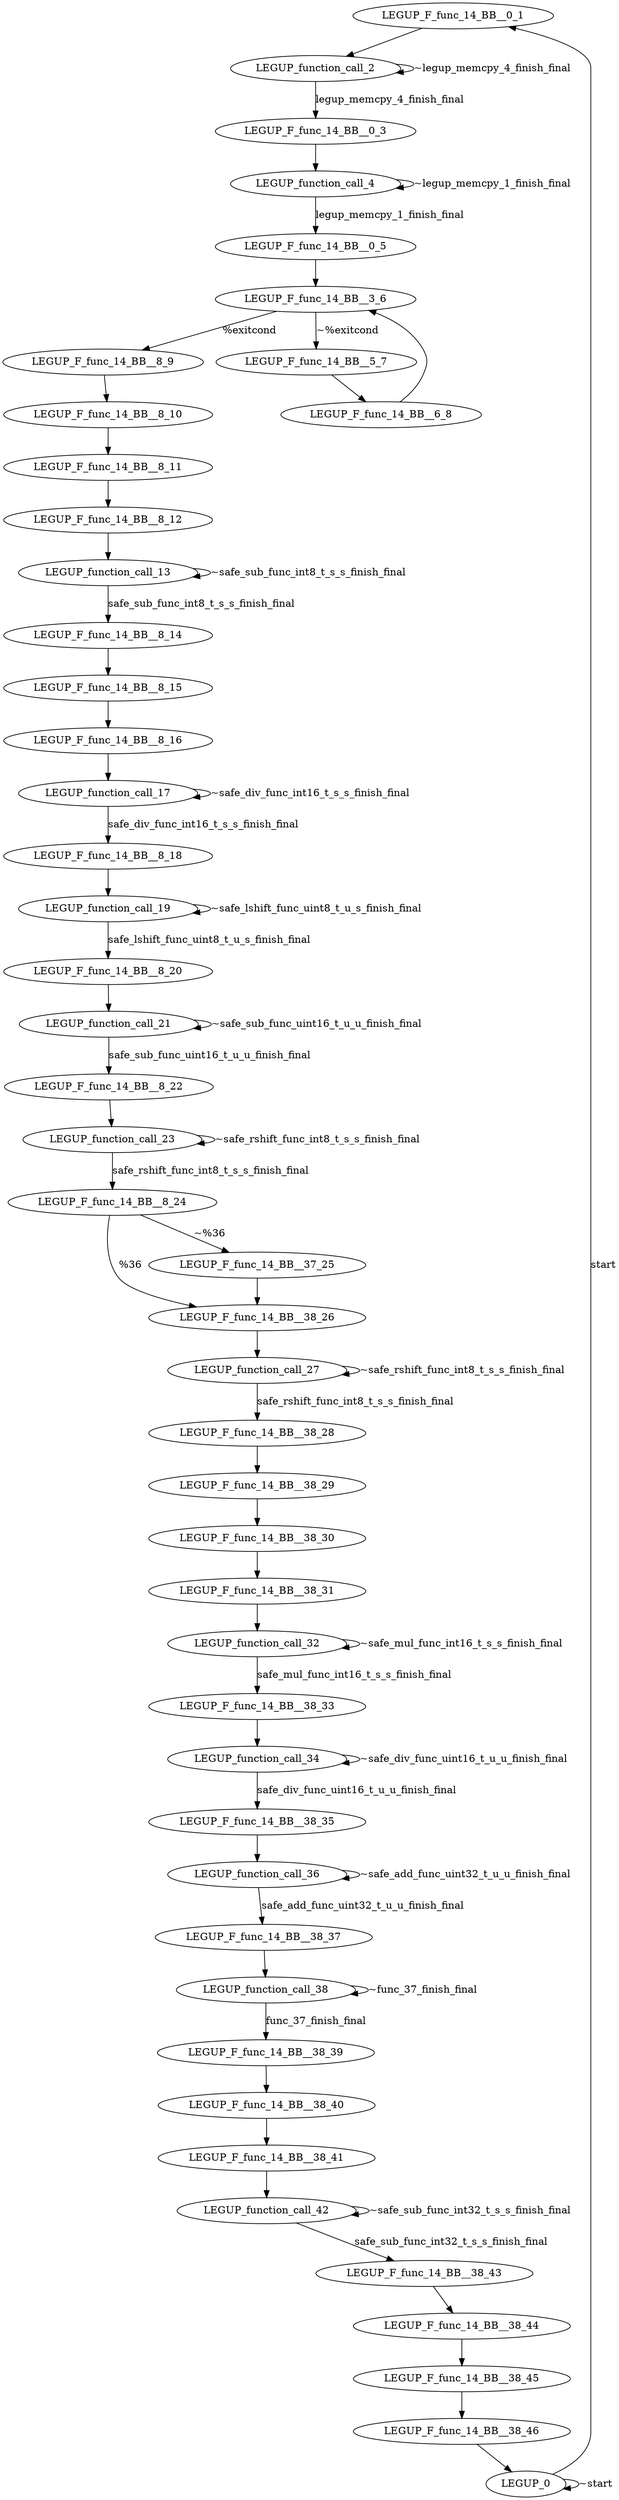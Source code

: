 digraph {
Node0x2d8cef0[label="LEGUP_F_func_14_BB__0_1"];
Node0x2d8cd50[label="LEGUP_0"];
Node0x2d8cd50 -> Node0x2d8cef0[label="start"];
Node0x2d8cd50 -> Node0x2d8cd50[label="~start"];
Node0x3244a00[label="LEGUP_function_call_2"];
Node0x2d8cef0 -> Node0x3244a00;
Node0x2d8d9f0[label="LEGUP_F_func_14_BB__0_3"];
Node0x3244a00 -> Node0x2d8d9f0[label="legup_memcpy_4_finish_final"];
Node0x3244a00 -> Node0x3244a00[label="~legup_memcpy_4_finish_final"];
Node0x324ba00[label="LEGUP_function_call_4"];
Node0x2d8d9f0 -> Node0x324ba00;
Node0x2d8db30[label="LEGUP_F_func_14_BB__0_5"];
Node0x324ba00 -> Node0x2d8db30[label="legup_memcpy_1_finish_final"];
Node0x324ba00 -> Node0x324ba00[label="~legup_memcpy_1_finish_final"];
Node0x2d8d070[label="LEGUP_F_func_14_BB__3_6"];
Node0x2d8db30 -> Node0x2d8d070;
Node0x2d8d4f0[label="LEGUP_F_func_14_BB__8_9"];
Node0x2d8d070 -> Node0x2d8d4f0[label="%exitcond"];
Node0x2d8d1f0[label="LEGUP_F_func_14_BB__5_7"];
Node0x2d8d070 -> Node0x2d8d1f0[label="~%exitcond"];
Node0x2d8d370[label="LEGUP_F_func_14_BB__6_8"];
Node0x2d8d1f0 -> Node0x2d8d370;
Node0x2d8d370 -> Node0x2d8d070;
Node0x2d8b200[label="LEGUP_F_func_14_BB__8_10"];
Node0x2d8d4f0 -> Node0x2d8b200;
Node0x2d8b2d0[label="LEGUP_F_func_14_BB__8_11"];
Node0x2d8b200 -> Node0x2d8b2d0;
Node0x2d8b3a0[label="LEGUP_F_func_14_BB__8_12"];
Node0x2d8b2d0 -> Node0x2d8b3a0;
Node0x3252a30[label="LEGUP_function_call_13"];
Node0x2d8b3a0 -> Node0x3252a30;
Node0x2d8b470[label="LEGUP_F_func_14_BB__8_14"];
Node0x3252a30 -> Node0x2d8b470[label="safe_sub_func_int8_t_s_s_finish_final"];
Node0x3252a30 -> Node0x3252a30[label="~safe_sub_func_int8_t_s_s_finish_final"];
Node0x2d8b540[label="LEGUP_F_func_14_BB__8_15"];
Node0x2d8b470 -> Node0x2d8b540;
Node0x2d8b610[label="LEGUP_F_func_14_BB__8_16"];
Node0x2d8b540 -> Node0x2d8b610;
Node0x3259990[label="LEGUP_function_call_17"];
Node0x2d8b610 -> Node0x3259990;
Node0x2d8b710[label="LEGUP_F_func_14_BB__8_18"];
Node0x3259990 -> Node0x2d8b710[label="safe_div_func_int16_t_s_s_finish_final"];
Node0x3259990 -> Node0x3259990[label="~safe_div_func_int16_t_s_s_finish_final"];
Node0x32603f0[label="LEGUP_function_call_19"];
Node0x2d8b710 -> Node0x32603f0;
Node0x2d8b810[label="LEGUP_F_func_14_BB__8_20"];
Node0x32603f0 -> Node0x2d8b810[label="safe_lshift_func_uint8_t_u_s_finish_final"];
Node0x32603f0 -> Node0x32603f0[label="~safe_lshift_func_uint8_t_u_s_finish_final"];
Node0x32677f0[label="LEGUP_function_call_21"];
Node0x2d8b810 -> Node0x32677f0;
Node0x2d8b910[label="LEGUP_F_func_14_BB__8_22"];
Node0x32677f0 -> Node0x2d8b910[label="safe_sub_func_uint16_t_u_u_finish_final"];
Node0x32677f0 -> Node0x32677f0[label="~safe_sub_func_uint16_t_u_u_finish_final"];
Node0x326e1e0[label="LEGUP_function_call_23"];
Node0x2d8b910 -> Node0x326e1e0;
Node0x2d8ba50[label="LEGUP_F_func_14_BB__8_24"];
Node0x326e1e0 -> Node0x2d8ba50[label="safe_rshift_func_int8_t_s_s_finish_final"];
Node0x326e1e0 -> Node0x326e1e0[label="~safe_rshift_func_int8_t_s_s_finish_final"];
Node0x2d8d7f0[label="LEGUP_F_func_14_BB__38_26"];
Node0x2d8ba50 -> Node0x2d8d7f0[label="%36"];
Node0x2d8d670[label="LEGUP_F_func_14_BB__37_25"];
Node0x2d8ba50 -> Node0x2d8d670[label="~%36"];
Node0x2d8d670 -> Node0x2d8d7f0;
Node0x3275550[label="LEGUP_function_call_27"];
Node0x2d8d7f0 -> Node0x3275550;
Node0x2d8c250[label="LEGUP_F_func_14_BB__38_28"];
Node0x3275550 -> Node0x2d8c250[label="safe_rshift_func_int8_t_s_s_finish_final"];
Node0x3275550 -> Node0x3275550[label="~safe_rshift_func_int8_t_s_s_finish_final"];
Node0x2d8c320[label="LEGUP_F_func_14_BB__38_29"];
Node0x2d8c250 -> Node0x2d8c320;
Node0x2d8c3f0[label="LEGUP_F_func_14_BB__38_30"];
Node0x2d8c320 -> Node0x2d8c3f0;
Node0x2d8c4c0[label="LEGUP_F_func_14_BB__38_31"];
Node0x2d8c3f0 -> Node0x2d8c4c0;
Node0x3279ba0[label="LEGUP_function_call_32"];
Node0x2d8c4c0 -> Node0x3279ba0;
Node0x2d8c590[label="LEGUP_F_func_14_BB__38_33"];
Node0x3279ba0 -> Node0x2d8c590[label="safe_mul_func_int16_t_s_s_finish_final"];
Node0x3279ba0 -> Node0x3279ba0[label="~safe_mul_func_int16_t_s_s_finish_final"];
Node0x3281610[label="LEGUP_function_call_34"];
Node0x2d8c590 -> Node0x3281610;
Node0x2d8c660[label="LEGUP_F_func_14_BB__38_35"];
Node0x3281610 -> Node0x2d8c660[label="safe_div_func_uint16_t_u_u_finish_final"];
Node0x3281610 -> Node0x3281610[label="~safe_div_func_uint16_t_u_u_finish_final"];
Node0x3287f90[label="LEGUP_function_call_36"];
Node0x2d8c660 -> Node0x3287f90;
Node0x2d8c760[label="LEGUP_F_func_14_BB__38_37"];
Node0x3287f90 -> Node0x2d8c760[label="safe_add_func_uint32_t_u_u_finish_final"];
Node0x3287f90 -> Node0x3287f90[label="~safe_add_func_uint32_t_u_u_finish_final"];
Node0x328ed90[label="LEGUP_function_call_38"];
Node0x2d8c760 -> Node0x328ed90;
Node0x2d8c860[label="LEGUP_F_func_14_BB__38_39"];
Node0x328ed90 -> Node0x2d8c860[label="func_37_finish_final"];
Node0x328ed90 -> Node0x328ed90[label="~func_37_finish_final"];
Node0x2d978f0[label="LEGUP_F_func_14_BB__38_40"];
Node0x2d8c860 -> Node0x2d978f0;
Node0x2d979f0[label="LEGUP_F_func_14_BB__38_41"];
Node0x2d978f0 -> Node0x2d979f0;
Node0x3295040[label="LEGUP_function_call_42"];
Node0x2d979f0 -> Node0x3295040;
Node0x2d97af0[label="LEGUP_F_func_14_BB__38_43"];
Node0x3295040 -> Node0x2d97af0[label="safe_sub_func_int32_t_s_s_finish_final"];
Node0x3295040 -> Node0x3295040[label="~safe_sub_func_int32_t_s_s_finish_final"];
Node0x2d97bf0[label="LEGUP_F_func_14_BB__38_44"];
Node0x2d97af0 -> Node0x2d97bf0;
Node0x2d97cf0[label="LEGUP_F_func_14_BB__38_45"];
Node0x2d97bf0 -> Node0x2d97cf0;
Node0x2d97df0[label="LEGUP_F_func_14_BB__38_46"];
Node0x2d97cf0 -> Node0x2d97df0;
Node0x2d97df0 -> Node0x2d8cd50;
}
